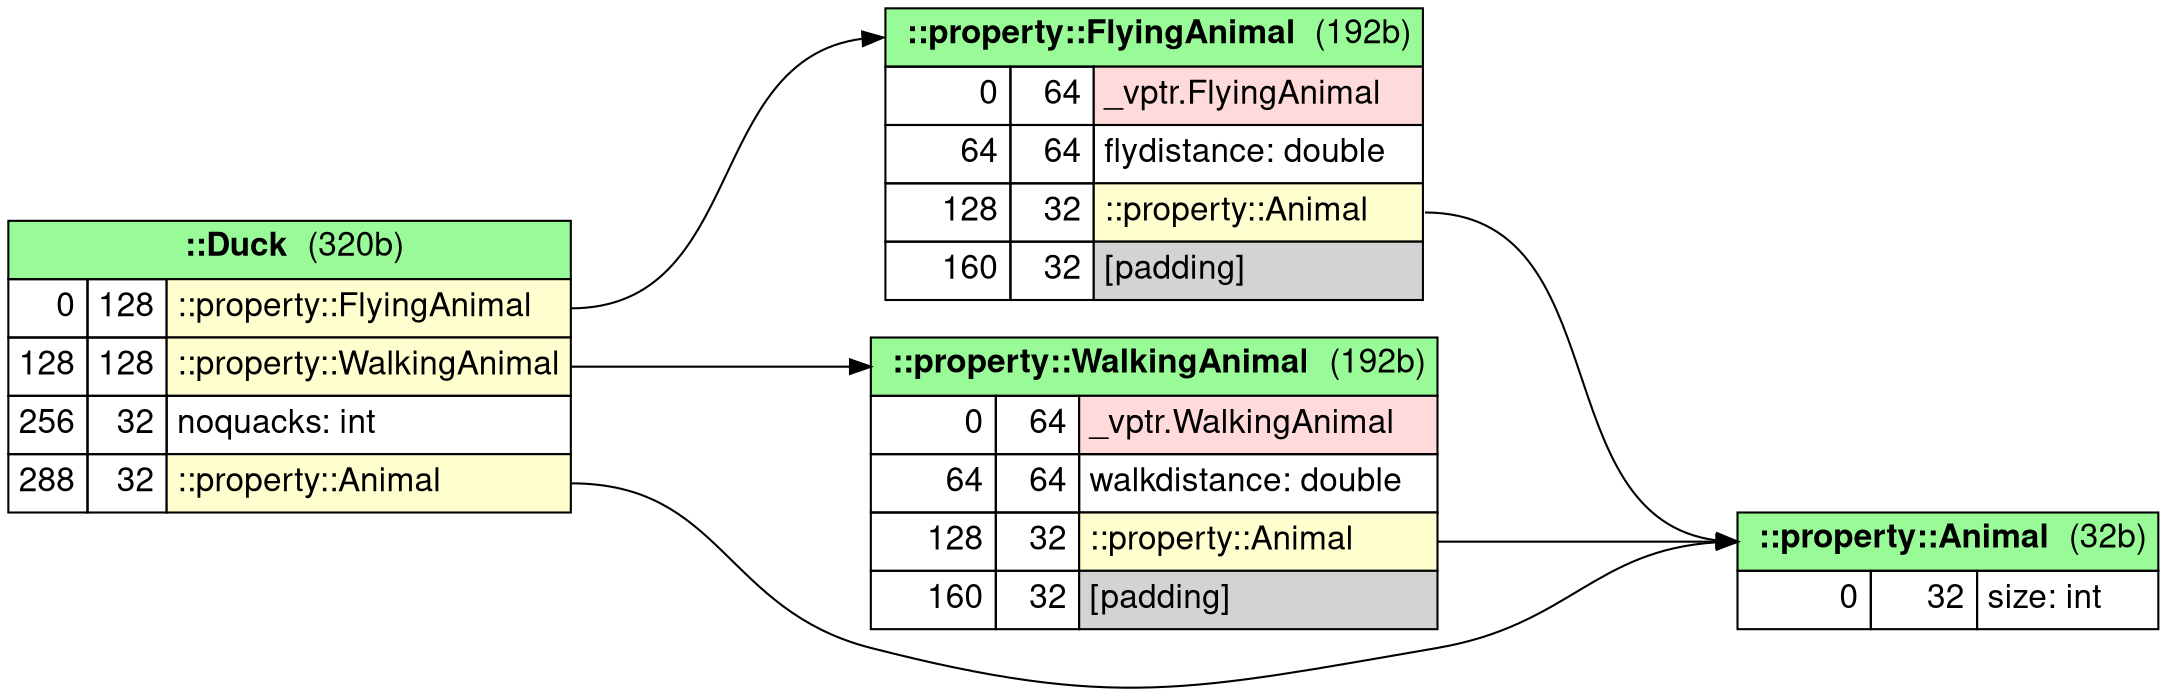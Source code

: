 digraph memory_layout {

fontname="Helvetica,Arial,sans-serif"
node [fontname="Helvetica,Arial,sans-serif"]
edge [fontname="Helvetica,Arial,sans-serif"]

graph [
    rankdir = "LR"
];
node [
    fontsize = "16"
    shape = "record"
];

ranksep = 2


# items subgraph
{

    "-Duck" [
        shape=plain
        label=
        <<table border="0" cellborder="1" cellspacing="0" cellpadding="4">
            <tr> <td colspan="3" bgcolor="PaleGreen" port='-1'> <b>::Duck</b>  (320b)</td> </tr>
            <tr> <td align="right" port='in_0'>0</td> <td align="right">128</td> <td align="left" bgcolor='#FEFECE' port='out_0'>::property::FlyingAnimal</td> </tr>
            <tr> <td align="right" port='in_1'>128</td> <td align="right">128</td> <td align="left" bgcolor='#FEFECE' port='out_1'>::property::WalkingAnimal</td> </tr>
            <tr> <td align="right" port='in_2'>256</td> <td align="right">32</td> <td align="left" port='out_2'>noquacks: int</td> </tr>
            <tr> <td align="right" port='in_3'>288</td> <td align="right">32</td> <td align="left" bgcolor='#FEFECE' port='out_3'>::property::Animal</td> </tr>
        </table>>
    ]

    "-property-WalkingAnimal" [
        shape=plain
        label=
        <<table border="0" cellborder="1" cellspacing="0" cellpadding="4">
            <tr> <td colspan="3" bgcolor="PaleGreen" port='-1'> <b>::property::WalkingAnimal</b>  (192b)</td> </tr>
            <tr> <td align="right" port='in_0'>0</td> <td align="right">64</td> <td align="left" bgcolor='#ffdada' port='out_0'>_vptr.WalkingAnimal</td> </tr>
            <tr> <td align="right" port='in_1'>64</td> <td align="right">64</td> <td align="left" port='out_1'>walkdistance: double</td> </tr>
            <tr> <td align="right" port='in_2'>128</td> <td align="right">32</td> <td align="left" bgcolor='#FEFECE' port='out_2'>::property::Animal</td> </tr>
            <tr> <td align="right" port='in_3'>160</td> <td align="right">32</td> <td align="left" bgcolor='lightgray' port='out_3'>[padding]</td> </tr>
        </table>>
    ]

    "-property-FlyingAnimal" [
        shape=plain
        label=
        <<table border="0" cellborder="1" cellspacing="0" cellpadding="4">
            <tr> <td colspan="3" bgcolor="PaleGreen" port='-1'> <b>::property::FlyingAnimal</b>  (192b)</td> </tr>
            <tr> <td align="right" port='in_0'>0</td> <td align="right">64</td> <td align="left" bgcolor='#ffdada' port='out_0'>_vptr.FlyingAnimal</td> </tr>
            <tr> <td align="right" port='in_1'>64</td> <td align="right">64</td> <td align="left" port='out_1'>flydistance: double</td> </tr>
            <tr> <td align="right" port='in_2'>128</td> <td align="right">32</td> <td align="left" bgcolor='#FEFECE' port='out_2'>::property::Animal</td> </tr>
            <tr> <td align="right" port='in_3'>160</td> <td align="right">32</td> <td align="left" bgcolor='lightgray' port='out_3'>[padding]</td> </tr>
        </table>>
    ]

    "-property-Animal" [
        shape=plain
        label=
        <<table border="0" cellborder="1" cellspacing="0" cellpadding="4">
            <tr> <td colspan="3" bgcolor="PaleGreen" port='-1'> <b>::property::Animal</b>  (32b)</td> </tr>
            <tr> <td align="right" port='in_0'>0</td> <td align="right">32</td> <td align="left" port='out_0'>size: int</td> </tr>
        </table>>
    ]


    "-Duck":"out_0" -> "-property-FlyingAnimal":"-1"
    "-Duck":"out_1" -> "-property-WalkingAnimal":"-1"
    "-Duck":"out_3" -> "-property-Animal":"-1"
    "-property-WalkingAnimal":"out_2" -> "-property-Animal":"-1"
    "-property-FlyingAnimal":"out_2" -> "-property-Animal":"-1"

}  # end of items subgraph

}  # end of graph
